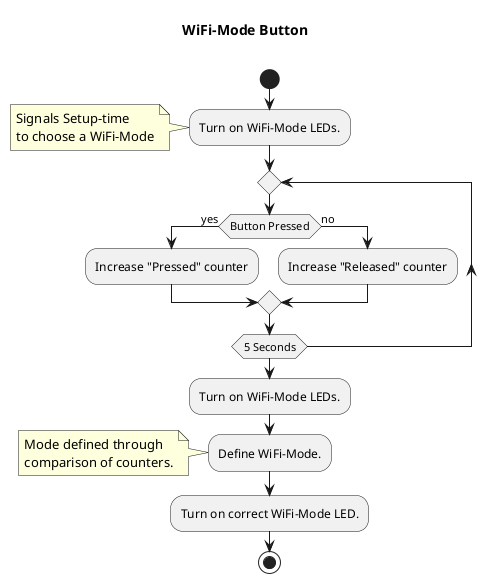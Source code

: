 @startuml

title WiFi-Mode Button \n

start

:Turn on WiFi-Mode LEDs.;

note left
    Signals Setup-time 
    to choose a WiFi-Mode
end note

repeat

    if (Button Pressed) then (yes)

        :Increase "Pressed" counter;


    else (no)

        :Increase "Released" counter;

    endif

repeat while (5 Seconds)

:Turn on WiFi-Mode LEDs.;

:Define WiFi-Mode.;

note left
    Mode defined through
    comparison of counters.
end note

:Turn on correct WiFi-Mode LED.;

stop

@enduml